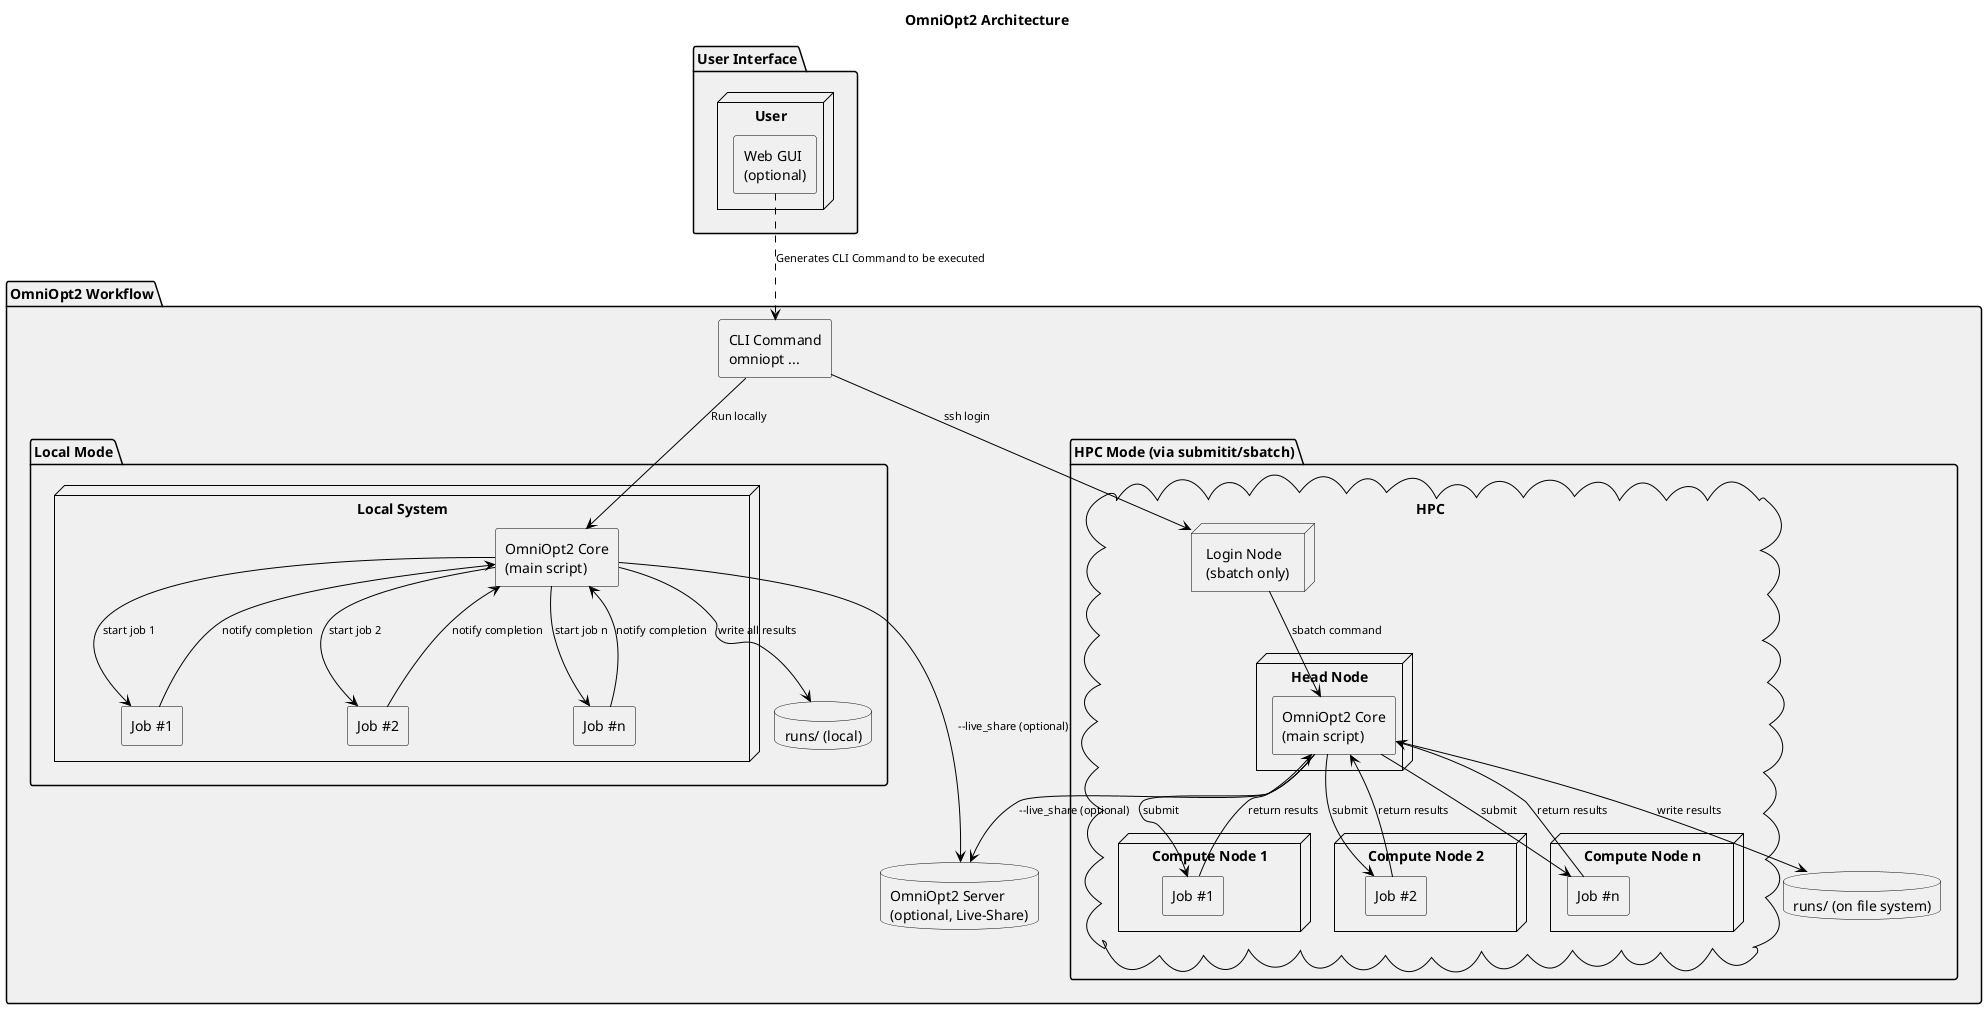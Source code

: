 @startuml

!if (MODE_DARK == "true")
  skinparam backgroundColor #000000
  skinparam defaultFontColor #ffffff
  skinparam titleFontColor #ffffff
  skinparam componentFontColor #ffffff
  skinparam nodeFontColor #ffffff
  skinparam databaseFontColor #ffffff
  skinparam arrowColor #ffffff
  skinparam ArrowFontColor #ffffff

  skinparam componentBackgroundColor #2d2d2d
  skinparam nodeBackgroundColor #2d2d2d
  skinparam databaseBackgroundColor #2d2d2d
  skinparam packageBackgroundColor #2d2d2d
  skinparam cloudBackgroundColor #2d2d2d

  skinparam componentBorderColor #ffffff
  skinparam nodeBorderColor #ffffff
  skinparam databaseBorderColor #ffffff
  skinparam packageBorderColor #ffffff
  skinparam cloudBorderColor #ffffff
  skinparam rectangleBorderColor #ffffff
!else
  skinparam backgroundColor #ffffff
  skinparam defaultFontColor #000000
  skinparam titleFontColor #000000
  skinparam componentFontColor #000000
  skinparam nodeFontColor #000000
  skinparam databaseFontColor #000000
  skinparam arrowColor #000000
  skinparam ArrowFontColor #000000

  skinparam componentBackgroundColor #f0f0f0
  skinparam nodeBackgroundColor #f0f0f0
  skinparam databaseBackgroundColor #f0f0f0
  skinparam packageBackgroundColor #f0f0f0
  skinparam cloudBackgroundColor #f0f0f0

  skinparam componentBorderColor #000000
  skinparam nodeBorderColor #000000
  skinparam databaseBorderColor #000000
  skinparam packageBorderColor #000000
  skinparam cloudBorderColor #000000
  skinparam rectangleBorderColor #000000
!endif

skinparam componentStyle rectangle
skinparam defaultFontName Monospace
skinparam ArrowFontSize 11

title OmniOpt2 Architecture

package "User Interface" {
  node "User" {
    component "Web GUI\n(optional)" as GUI
  }
}

package "OmniOpt2 Workflow" {

  component "CLI Command\nomniopt ..." as CLI

  GUI ..> CLI : Generates CLI Command to be executed

  database "OmniOpt2 Server\n(optional, Live-Share)" as OmniOpt2Server

  package "Local Mode" {
	  database "runs/ (local)" as LocalRuns

	  node "Local System" {
		  component "OmniOpt2 Core\n(main script)" as LocalCore
			  component "Job #1" as LocalJobs1
			  component "Job #2" as LocalJobs2
			  component "Job #n" as LocalJobsN
	  }

	  CLI --> LocalCore : Run locally

		  LocalCore --> LocalJobs1 : start job 1
		  LocalJobs1 --> LocalCore : notify completion

		  LocalCore --> LocalJobs2 : start job 2
		  LocalJobs2 --> LocalCore : notify completion

		  LocalCore --> LocalJobsN : start job n
		  LocalJobsN --> LocalCore : notify completion

		  LocalCore --> LocalRuns : write all results

		  LocalCore --> OmniOpt2Server : --live_share (optional)
  }

  package "HPC Mode (via submitit/sbatch)" {

    cloud "HPC" {

      node "Login Node\n(sbatch only)" as LoginNode

      node "Head Node" {
        component "OmniOpt2 Core\n(main script)" as HPCMaster
      }

      node "Compute Node 1" {
        component "Job #1" as Job1
      }

      node "Compute Node 2" {
        component "Job #2" as Job2
      }

      node "Compute Node n" {
        component "Job #n" as Job3
      }
    }

    database "runs/ (on file system)" as HPCRuns

    CLI --> LoginNode : ssh login
    LoginNode --> HPCMaster : sbatch command

    HPCMaster --> Job1 : submit
    HPCMaster --> Job2 : submit
    HPCMaster --> Job3 : submit

    Job1 -down-> HPCMaster : return results
    Job2 -down-> HPCMaster : return results
    Job3 -down-> HPCMaster : return results

    HPCMaster --> HPCRuns : write results
    HPCMaster --> OmniOpt2Server : --live_share (optional)
  }
}

@enduml
